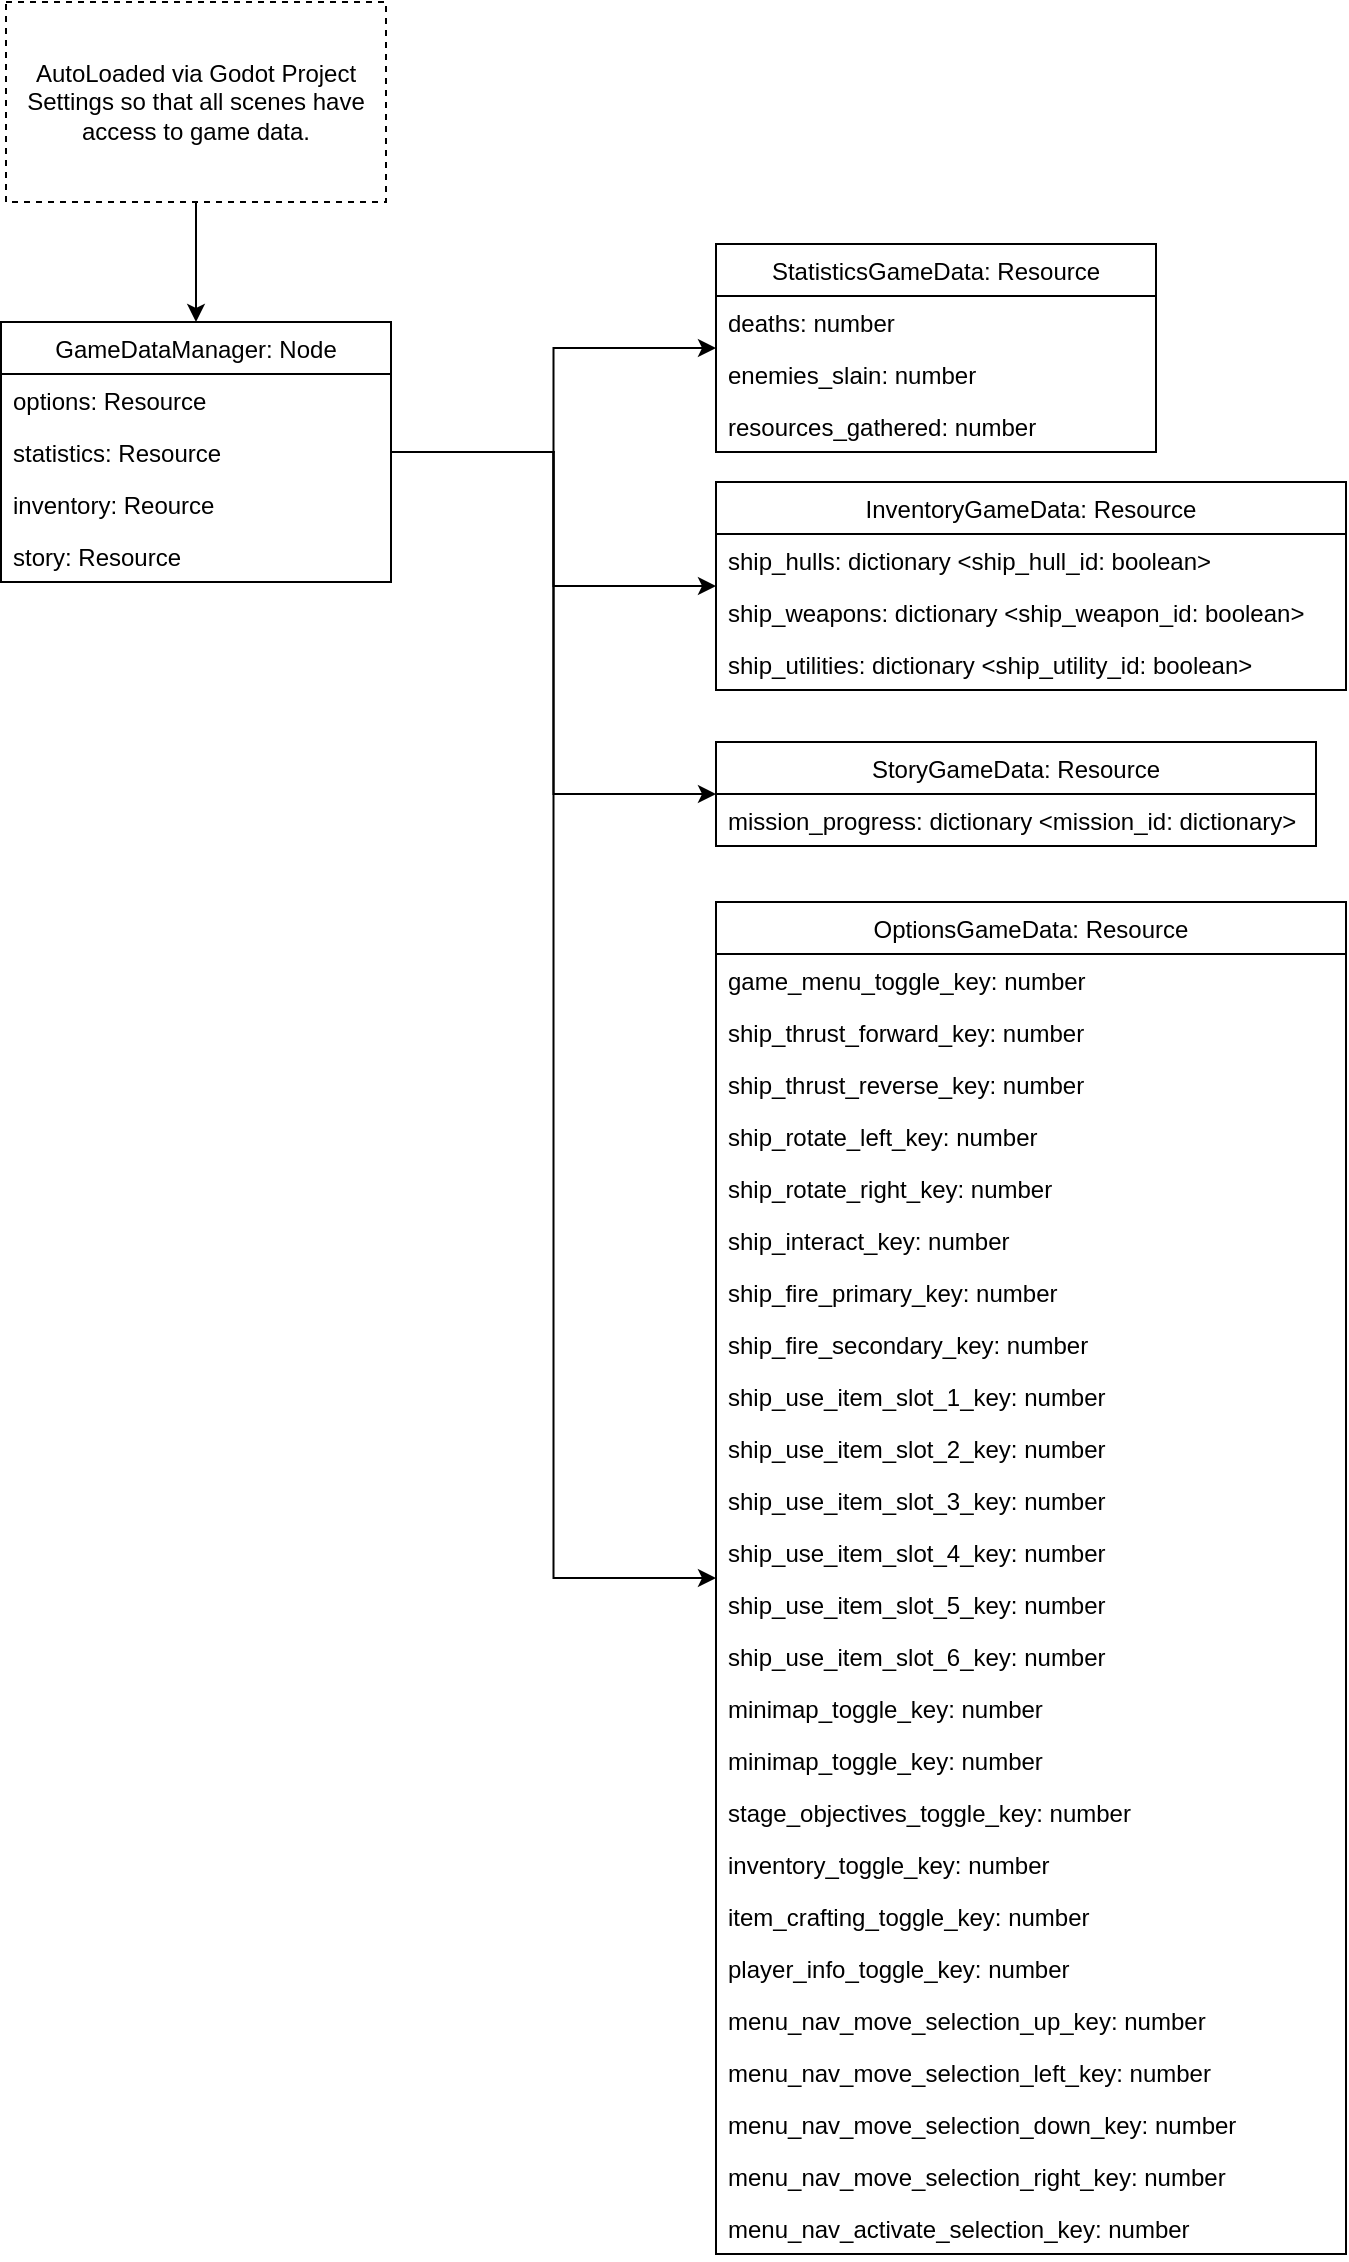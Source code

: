 <mxfile version="14.1.8" type="device"><diagram id="TILhqUQEaFXLkUN_S5Az" name="Page-1"><mxGraphModel dx="1220" dy="2273" grid="1" gridSize="10" guides="1" tooltips="1" connect="1" arrows="1" fold="1" page="1" pageScale="1" pageWidth="850" pageHeight="1100" math="0" shadow="0"><root><mxCell id="0"/><mxCell id="1" parent="0"/><mxCell id="kjVUihUcDibO2zYHlcp2-70" style="edgeStyle=orthogonalEdgeStyle;rounded=0;orthogonalLoop=1;jettySize=auto;html=1;exitX=1;exitY=0.5;exitDx=0;exitDy=0;entryX=0;entryY=0.5;entryDx=0;entryDy=0;" edge="1" parent="1" source="kjVUihUcDibO2zYHlcp2-1" target="kjVUihUcDibO2zYHlcp2-19"><mxGeometry relative="1" as="geometry"/></mxCell><mxCell id="kjVUihUcDibO2zYHlcp2-72" style="edgeStyle=orthogonalEdgeStyle;rounded=0;orthogonalLoop=1;jettySize=auto;html=1;exitX=1;exitY=0.5;exitDx=0;exitDy=0;entryX=0;entryY=0.5;entryDx=0;entryDy=0;" edge="1" parent="1" source="kjVUihUcDibO2zYHlcp2-1" target="kjVUihUcDibO2zYHlcp2-27"><mxGeometry relative="1" as="geometry"/></mxCell><mxCell id="kjVUihUcDibO2zYHlcp2-73" style="edgeStyle=orthogonalEdgeStyle;rounded=0;orthogonalLoop=1;jettySize=auto;html=1;exitX=1;exitY=0.5;exitDx=0;exitDy=0;entryX=0;entryY=0.5;entryDx=0;entryDy=0;" edge="1" parent="1" source="kjVUihUcDibO2zYHlcp2-1" target="kjVUihUcDibO2zYHlcp2-31"><mxGeometry relative="1" as="geometry"/></mxCell><mxCell id="kjVUihUcDibO2zYHlcp2-1" value="GameDataManager: Node" style="swimlane;fontStyle=0;childLayout=stackLayout;horizontal=1;startSize=26;fillColor=none;horizontalStack=0;resizeParent=1;resizeParentMax=0;resizeLast=0;collapsible=1;marginBottom=0;" vertex="1" parent="1"><mxGeometry x="62.5" y="30" width="195" height="130" as="geometry"><mxRectangle x="62.5" y="30" width="197.5" height="26" as="alternateBounds"/></mxGeometry></mxCell><mxCell id="kjVUihUcDibO2zYHlcp2-2" value="options: Resource" style="text;strokeColor=none;fillColor=none;align=left;verticalAlign=top;spacingLeft=4;spacingRight=4;overflow=hidden;rotatable=0;points=[[0,0.5],[1,0.5]];portConstraint=eastwest;" vertex="1" parent="kjVUihUcDibO2zYHlcp2-1"><mxGeometry y="26" width="195" height="26" as="geometry"/></mxCell><mxCell id="kjVUihUcDibO2zYHlcp2-3" value="statistics: Resource" style="text;strokeColor=none;fillColor=none;align=left;verticalAlign=top;spacingLeft=4;spacingRight=4;overflow=hidden;rotatable=0;points=[[0,0.5],[1,0.5]];portConstraint=eastwest;" vertex="1" parent="kjVUihUcDibO2zYHlcp2-1"><mxGeometry y="52" width="195" height="26" as="geometry"/></mxCell><mxCell id="kjVUihUcDibO2zYHlcp2-4" value="inventory: Reource" style="text;strokeColor=none;fillColor=none;align=left;verticalAlign=top;spacingLeft=4;spacingRight=4;overflow=hidden;rotatable=0;points=[[0,0.5],[1,0.5]];portConstraint=eastwest;" vertex="1" parent="kjVUihUcDibO2zYHlcp2-1"><mxGeometry y="78" width="195" height="26" as="geometry"/></mxCell><mxCell id="kjVUihUcDibO2zYHlcp2-47" value="story: Resource" style="text;strokeColor=none;fillColor=none;align=left;verticalAlign=top;spacingLeft=4;spacingRight=4;overflow=hidden;rotatable=0;points=[[0,0.5],[1,0.5]];portConstraint=eastwest;" vertex="1" parent="kjVUihUcDibO2zYHlcp2-1"><mxGeometry y="104" width="195" height="26" as="geometry"/></mxCell><mxCell id="kjVUihUcDibO2zYHlcp2-13" value="AutoLoaded via Godot Project Settings so that all scenes have access to game data." style="text;html=1;fillColor=none;align=center;verticalAlign=middle;whiteSpace=wrap;rounded=0;strokeColor=#000000;dashed=1;" vertex="1" parent="1"><mxGeometry x="65" y="-130" width="190" height="100" as="geometry"/></mxCell><mxCell id="kjVUihUcDibO2zYHlcp2-14" value="" style="endArrow=classic;html=1;entryX=0.5;entryY=0;entryDx=0;entryDy=0;exitX=0.5;exitY=1;exitDx=0;exitDy=0;" edge="1" parent="1" source="kjVUihUcDibO2zYHlcp2-13" target="kjVUihUcDibO2zYHlcp2-1"><mxGeometry width="50" height="50" relative="1" as="geometry"><mxPoint x="470" y="540" as="sourcePoint"/><mxPoint x="520" y="490" as="targetPoint"/></mxGeometry></mxCell><mxCell id="kjVUihUcDibO2zYHlcp2-19" value="OptionsGameData: Resource" style="swimlane;fontStyle=0;childLayout=stackLayout;horizontal=1;startSize=26;fillColor=none;horizontalStack=0;resizeParent=1;resizeParentMax=0;resizeLast=0;collapsible=1;marginBottom=0;" vertex="1" parent="1"><mxGeometry x="420" y="320" width="315" height="676" as="geometry"><mxRectangle x="420" y="320" width="315" height="26" as="alternateBounds"/></mxGeometry></mxCell><mxCell id="kjVUihUcDibO2zYHlcp2-20" value="game_menu_toggle_key: number" style="text;strokeColor=none;fillColor=none;align=left;verticalAlign=top;spacingLeft=4;spacingRight=4;overflow=hidden;rotatable=0;points=[[0,0.5],[1,0.5]];portConstraint=eastwest;" vertex="1" parent="kjVUihUcDibO2zYHlcp2-19"><mxGeometry y="26" width="315" height="26" as="geometry"/></mxCell><mxCell id="kjVUihUcDibO2zYHlcp2-21" value="ship_thrust_forward_key: number" style="text;strokeColor=none;fillColor=none;align=left;verticalAlign=top;spacingLeft=4;spacingRight=4;overflow=hidden;rotatable=0;points=[[0,0.5],[1,0.5]];portConstraint=eastwest;" vertex="1" parent="kjVUihUcDibO2zYHlcp2-19"><mxGeometry y="52" width="315" height="26" as="geometry"/></mxCell><mxCell id="kjVUihUcDibO2zYHlcp2-22" value="ship_thrust_reverse_key: number" style="text;strokeColor=none;fillColor=none;align=left;verticalAlign=top;spacingLeft=4;spacingRight=4;overflow=hidden;rotatable=0;points=[[0,0.5],[1,0.5]];portConstraint=eastwest;" vertex="1" parent="kjVUihUcDibO2zYHlcp2-19"><mxGeometry y="78" width="315" height="26" as="geometry"/></mxCell><mxCell id="kjVUihUcDibO2zYHlcp2-48" value="ship_rotate_left_key: number" style="text;strokeColor=none;fillColor=none;align=left;verticalAlign=top;spacingLeft=4;spacingRight=4;overflow=hidden;rotatable=0;points=[[0,0.5],[1,0.5]];portConstraint=eastwest;" vertex="1" parent="kjVUihUcDibO2zYHlcp2-19"><mxGeometry y="104" width="315" height="26" as="geometry"/></mxCell><mxCell id="kjVUihUcDibO2zYHlcp2-49" value="ship_rotate_right_key: number" style="text;strokeColor=none;fillColor=none;align=left;verticalAlign=top;spacingLeft=4;spacingRight=4;overflow=hidden;rotatable=0;points=[[0,0.5],[1,0.5]];portConstraint=eastwest;" vertex="1" parent="kjVUihUcDibO2zYHlcp2-19"><mxGeometry y="130" width="315" height="26" as="geometry"/></mxCell><mxCell id="kjVUihUcDibO2zYHlcp2-50" value="ship_interact_key: number" style="text;strokeColor=none;fillColor=none;align=left;verticalAlign=top;spacingLeft=4;spacingRight=4;overflow=hidden;rotatable=0;points=[[0,0.5],[1,0.5]];portConstraint=eastwest;" vertex="1" parent="kjVUihUcDibO2zYHlcp2-19"><mxGeometry y="156" width="315" height="26" as="geometry"/></mxCell><mxCell id="kjVUihUcDibO2zYHlcp2-51" value="ship_fire_primary_key: number" style="text;strokeColor=none;fillColor=none;align=left;verticalAlign=top;spacingLeft=4;spacingRight=4;overflow=hidden;rotatable=0;points=[[0,0.5],[1,0.5]];portConstraint=eastwest;" vertex="1" parent="kjVUihUcDibO2zYHlcp2-19"><mxGeometry y="182" width="315" height="26" as="geometry"/></mxCell><mxCell id="kjVUihUcDibO2zYHlcp2-52" value="ship_fire_secondary_key: number" style="text;strokeColor=none;fillColor=none;align=left;verticalAlign=top;spacingLeft=4;spacingRight=4;overflow=hidden;rotatable=0;points=[[0,0.5],[1,0.5]];portConstraint=eastwest;" vertex="1" parent="kjVUihUcDibO2zYHlcp2-19"><mxGeometry y="208" width="315" height="26" as="geometry"/></mxCell><mxCell id="kjVUihUcDibO2zYHlcp2-53" value="ship_use_item_slot_1_key: number" style="text;strokeColor=none;fillColor=none;align=left;verticalAlign=top;spacingLeft=4;spacingRight=4;overflow=hidden;rotatable=0;points=[[0,0.5],[1,0.5]];portConstraint=eastwest;" vertex="1" parent="kjVUihUcDibO2zYHlcp2-19"><mxGeometry y="234" width="315" height="26" as="geometry"/></mxCell><mxCell id="kjVUihUcDibO2zYHlcp2-54" value="ship_use_item_slot_2_key: number" style="text;strokeColor=none;fillColor=none;align=left;verticalAlign=top;spacingLeft=4;spacingRight=4;overflow=hidden;rotatable=0;points=[[0,0.5],[1,0.5]];portConstraint=eastwest;" vertex="1" parent="kjVUihUcDibO2zYHlcp2-19"><mxGeometry y="260" width="315" height="26" as="geometry"/></mxCell><mxCell id="kjVUihUcDibO2zYHlcp2-55" value="ship_use_item_slot_3_key: number" style="text;strokeColor=none;fillColor=none;align=left;verticalAlign=top;spacingLeft=4;spacingRight=4;overflow=hidden;rotatable=0;points=[[0,0.5],[1,0.5]];portConstraint=eastwest;" vertex="1" parent="kjVUihUcDibO2zYHlcp2-19"><mxGeometry y="286" width="315" height="26" as="geometry"/></mxCell><mxCell id="kjVUihUcDibO2zYHlcp2-56" value="ship_use_item_slot_4_key: number" style="text;strokeColor=none;fillColor=none;align=left;verticalAlign=top;spacingLeft=4;spacingRight=4;overflow=hidden;rotatable=0;points=[[0,0.5],[1,0.5]];portConstraint=eastwest;" vertex="1" parent="kjVUihUcDibO2zYHlcp2-19"><mxGeometry y="312" width="315" height="26" as="geometry"/></mxCell><mxCell id="kjVUihUcDibO2zYHlcp2-57" value="ship_use_item_slot_5_key: number" style="text;strokeColor=none;fillColor=none;align=left;verticalAlign=top;spacingLeft=4;spacingRight=4;overflow=hidden;rotatable=0;points=[[0,0.5],[1,0.5]];portConstraint=eastwest;" vertex="1" parent="kjVUihUcDibO2zYHlcp2-19"><mxGeometry y="338" width="315" height="26" as="geometry"/></mxCell><mxCell id="kjVUihUcDibO2zYHlcp2-58" value="ship_use_item_slot_6_key: number" style="text;strokeColor=none;fillColor=none;align=left;verticalAlign=top;spacingLeft=4;spacingRight=4;overflow=hidden;rotatable=0;points=[[0,0.5],[1,0.5]];portConstraint=eastwest;" vertex="1" parent="kjVUihUcDibO2zYHlcp2-19"><mxGeometry y="364" width="315" height="26" as="geometry"/></mxCell><mxCell id="kjVUihUcDibO2zYHlcp2-59" value="minimap_toggle_key: number" style="text;strokeColor=none;fillColor=none;align=left;verticalAlign=top;spacingLeft=4;spacingRight=4;overflow=hidden;rotatable=0;points=[[0,0.5],[1,0.5]];portConstraint=eastwest;" vertex="1" parent="kjVUihUcDibO2zYHlcp2-19"><mxGeometry y="390" width="315" height="26" as="geometry"/></mxCell><mxCell id="kjVUihUcDibO2zYHlcp2-60" value="minimap_toggle_key: number" style="text;strokeColor=none;fillColor=none;align=left;verticalAlign=top;spacingLeft=4;spacingRight=4;overflow=hidden;rotatable=0;points=[[0,0.5],[1,0.5]];portConstraint=eastwest;" vertex="1" parent="kjVUihUcDibO2zYHlcp2-19"><mxGeometry y="416" width="315" height="26" as="geometry"/></mxCell><mxCell id="kjVUihUcDibO2zYHlcp2-61" value="stage_objectives_toggle_key: number" style="text;strokeColor=none;fillColor=none;align=left;verticalAlign=top;spacingLeft=4;spacingRight=4;overflow=hidden;rotatable=0;points=[[0,0.5],[1,0.5]];portConstraint=eastwest;" vertex="1" parent="kjVUihUcDibO2zYHlcp2-19"><mxGeometry y="442" width="315" height="26" as="geometry"/></mxCell><mxCell id="kjVUihUcDibO2zYHlcp2-62" value="inventory_toggle_key: number" style="text;strokeColor=none;fillColor=none;align=left;verticalAlign=top;spacingLeft=4;spacingRight=4;overflow=hidden;rotatable=0;points=[[0,0.5],[1,0.5]];portConstraint=eastwest;" vertex="1" parent="kjVUihUcDibO2zYHlcp2-19"><mxGeometry y="468" width="315" height="26" as="geometry"/></mxCell><mxCell id="kjVUihUcDibO2zYHlcp2-63" value="item_crafting_toggle_key: number" style="text;strokeColor=none;fillColor=none;align=left;verticalAlign=top;spacingLeft=4;spacingRight=4;overflow=hidden;rotatable=0;points=[[0,0.5],[1,0.5]];portConstraint=eastwest;" vertex="1" parent="kjVUihUcDibO2zYHlcp2-19"><mxGeometry y="494" width="315" height="26" as="geometry"/></mxCell><mxCell id="kjVUihUcDibO2zYHlcp2-64" value="player_info_toggle_key: number" style="text;strokeColor=none;fillColor=none;align=left;verticalAlign=top;spacingLeft=4;spacingRight=4;overflow=hidden;rotatable=0;points=[[0,0.5],[1,0.5]];portConstraint=eastwest;" vertex="1" parent="kjVUihUcDibO2zYHlcp2-19"><mxGeometry y="520" width="315" height="26" as="geometry"/></mxCell><mxCell id="kjVUihUcDibO2zYHlcp2-65" value="menu_nav_move_selection_up_key: number" style="text;strokeColor=none;fillColor=none;align=left;verticalAlign=top;spacingLeft=4;spacingRight=4;overflow=hidden;rotatable=0;points=[[0,0.5],[1,0.5]];portConstraint=eastwest;" vertex="1" parent="kjVUihUcDibO2zYHlcp2-19"><mxGeometry y="546" width="315" height="26" as="geometry"/></mxCell><mxCell id="kjVUihUcDibO2zYHlcp2-66" value="menu_nav_move_selection_left_key: number" style="text;strokeColor=none;fillColor=none;align=left;verticalAlign=top;spacingLeft=4;spacingRight=4;overflow=hidden;rotatable=0;points=[[0,0.5],[1,0.5]];portConstraint=eastwest;" vertex="1" parent="kjVUihUcDibO2zYHlcp2-19"><mxGeometry y="572" width="315" height="26" as="geometry"/></mxCell><mxCell id="kjVUihUcDibO2zYHlcp2-67" value="menu_nav_move_selection_down_key: number" style="text;strokeColor=none;fillColor=none;align=left;verticalAlign=top;spacingLeft=4;spacingRight=4;overflow=hidden;rotatable=0;points=[[0,0.5],[1,0.5]];portConstraint=eastwest;" vertex="1" parent="kjVUihUcDibO2zYHlcp2-19"><mxGeometry y="598" width="315" height="26" as="geometry"/></mxCell><mxCell id="kjVUihUcDibO2zYHlcp2-68" value="menu_nav_move_selection_right_key: number" style="text;strokeColor=none;fillColor=none;align=left;verticalAlign=top;spacingLeft=4;spacingRight=4;overflow=hidden;rotatable=0;points=[[0,0.5],[1,0.5]];portConstraint=eastwest;" vertex="1" parent="kjVUihUcDibO2zYHlcp2-19"><mxGeometry y="624" width="315" height="26" as="geometry"/></mxCell><mxCell id="kjVUihUcDibO2zYHlcp2-69" value="menu_nav_activate_selection_key: number" style="text;strokeColor=none;fillColor=none;align=left;verticalAlign=top;spacingLeft=4;spacingRight=4;overflow=hidden;rotatable=0;points=[[0,0.5],[1,0.5]];portConstraint=eastwest;" vertex="1" parent="kjVUihUcDibO2zYHlcp2-19"><mxGeometry y="650" width="315" height="26" as="geometry"/></mxCell><mxCell id="kjVUihUcDibO2zYHlcp2-23" value="StatisticsGameData: Resource" style="swimlane;fontStyle=0;childLayout=stackLayout;horizontal=1;startSize=26;fillColor=none;horizontalStack=0;resizeParent=1;resizeParentMax=0;resizeLast=0;collapsible=1;marginBottom=0;" vertex="1" parent="1"><mxGeometry x="420" y="-9" width="220" height="104" as="geometry"><mxRectangle x="420" y="56" width="205" height="26" as="alternateBounds"/></mxGeometry></mxCell><mxCell id="kjVUihUcDibO2zYHlcp2-24" value="deaths: number" style="text;strokeColor=none;fillColor=none;align=left;verticalAlign=top;spacingLeft=4;spacingRight=4;overflow=hidden;rotatable=0;points=[[0,0.5],[1,0.5]];portConstraint=eastwest;" vertex="1" parent="kjVUihUcDibO2zYHlcp2-23"><mxGeometry y="26" width="220" height="26" as="geometry"/></mxCell><mxCell id="kjVUihUcDibO2zYHlcp2-25" value="enemies_slain: number" style="text;strokeColor=none;fillColor=none;align=left;verticalAlign=top;spacingLeft=4;spacingRight=4;overflow=hidden;rotatable=0;points=[[0,0.5],[1,0.5]];portConstraint=eastwest;" vertex="1" parent="kjVUihUcDibO2zYHlcp2-23"><mxGeometry y="52" width="220" height="26" as="geometry"/></mxCell><mxCell id="kjVUihUcDibO2zYHlcp2-26" value="resources_gathered: number" style="text;strokeColor=none;fillColor=none;align=left;verticalAlign=top;spacingLeft=4;spacingRight=4;overflow=hidden;rotatable=0;points=[[0,0.5],[1,0.5]];portConstraint=eastwest;" vertex="1" parent="kjVUihUcDibO2zYHlcp2-23"><mxGeometry y="78" width="220" height="26" as="geometry"/></mxCell><mxCell id="kjVUihUcDibO2zYHlcp2-27" value="InventoryGameData: Resource" style="swimlane;fontStyle=0;childLayout=stackLayout;horizontal=1;startSize=26;fillColor=none;horizontalStack=0;resizeParent=1;resizeParentMax=0;resizeLast=0;collapsible=1;marginBottom=0;" vertex="1" parent="1"><mxGeometry x="420" y="110" width="315" height="104" as="geometry"><mxRectangle x="420" y="140" width="275" height="26" as="alternateBounds"/></mxGeometry></mxCell><mxCell id="kjVUihUcDibO2zYHlcp2-28" value="ship_hulls: dictionary &lt;ship_hull_id: boolean&gt;" style="text;strokeColor=none;fillColor=none;align=left;verticalAlign=top;spacingLeft=4;spacingRight=4;overflow=hidden;rotatable=0;points=[[0,0.5],[1,0.5]];portConstraint=eastwest;" vertex="1" parent="kjVUihUcDibO2zYHlcp2-27"><mxGeometry y="26" width="315" height="26" as="geometry"/></mxCell><mxCell id="kjVUihUcDibO2zYHlcp2-29" value="ship_weapons: dictionary &lt;ship_weapon_id: boolean&gt;" style="text;strokeColor=none;fillColor=none;align=left;verticalAlign=top;spacingLeft=4;spacingRight=4;overflow=hidden;rotatable=0;points=[[0,0.5],[1,0.5]];portConstraint=eastwest;" vertex="1" parent="kjVUihUcDibO2zYHlcp2-27"><mxGeometry y="52" width="315" height="26" as="geometry"/></mxCell><mxCell id="kjVUihUcDibO2zYHlcp2-30" value="ship_utilities: dictionary &lt;ship_utility_id: boolean&gt;" style="text;strokeColor=none;fillColor=none;align=left;verticalAlign=top;spacingLeft=4;spacingRight=4;overflow=hidden;rotatable=0;points=[[0,0.5],[1,0.5]];portConstraint=eastwest;" vertex="1" parent="kjVUihUcDibO2zYHlcp2-27"><mxGeometry y="78" width="315" height="26" as="geometry"/></mxCell><mxCell id="kjVUihUcDibO2zYHlcp2-31" value="StoryGameData: Resource" style="swimlane;fontStyle=0;childLayout=stackLayout;horizontal=1;startSize=26;fillColor=none;horizontalStack=0;resizeParent=1;resizeParentMax=0;resizeLast=0;collapsible=1;marginBottom=0;" vertex="1" parent="1"><mxGeometry x="420" y="240" width="300" height="52" as="geometry"><mxRectangle x="420" y="240" width="300" height="26" as="alternateBounds"/></mxGeometry></mxCell><mxCell id="kjVUihUcDibO2zYHlcp2-32" value="mission_progress: dictionary &lt;mission_id: dictionary&gt; " style="text;strokeColor=none;fillColor=none;align=left;verticalAlign=top;spacingLeft=4;spacingRight=4;overflow=hidden;rotatable=0;points=[[0,0.5],[1,0.5]];portConstraint=eastwest;" vertex="1" parent="kjVUihUcDibO2zYHlcp2-31"><mxGeometry y="26" width="300" height="26" as="geometry"/></mxCell><mxCell id="kjVUihUcDibO2zYHlcp2-71" style="edgeStyle=orthogonalEdgeStyle;rounded=0;orthogonalLoop=1;jettySize=auto;html=1;exitX=1;exitY=0.5;exitDx=0;exitDy=0;entryX=0;entryY=0.5;entryDx=0;entryDy=0;" edge="1" parent="1" source="kjVUihUcDibO2zYHlcp2-3" target="kjVUihUcDibO2zYHlcp2-23"><mxGeometry relative="1" as="geometry"/></mxCell></root></mxGraphModel></diagram></mxfile>